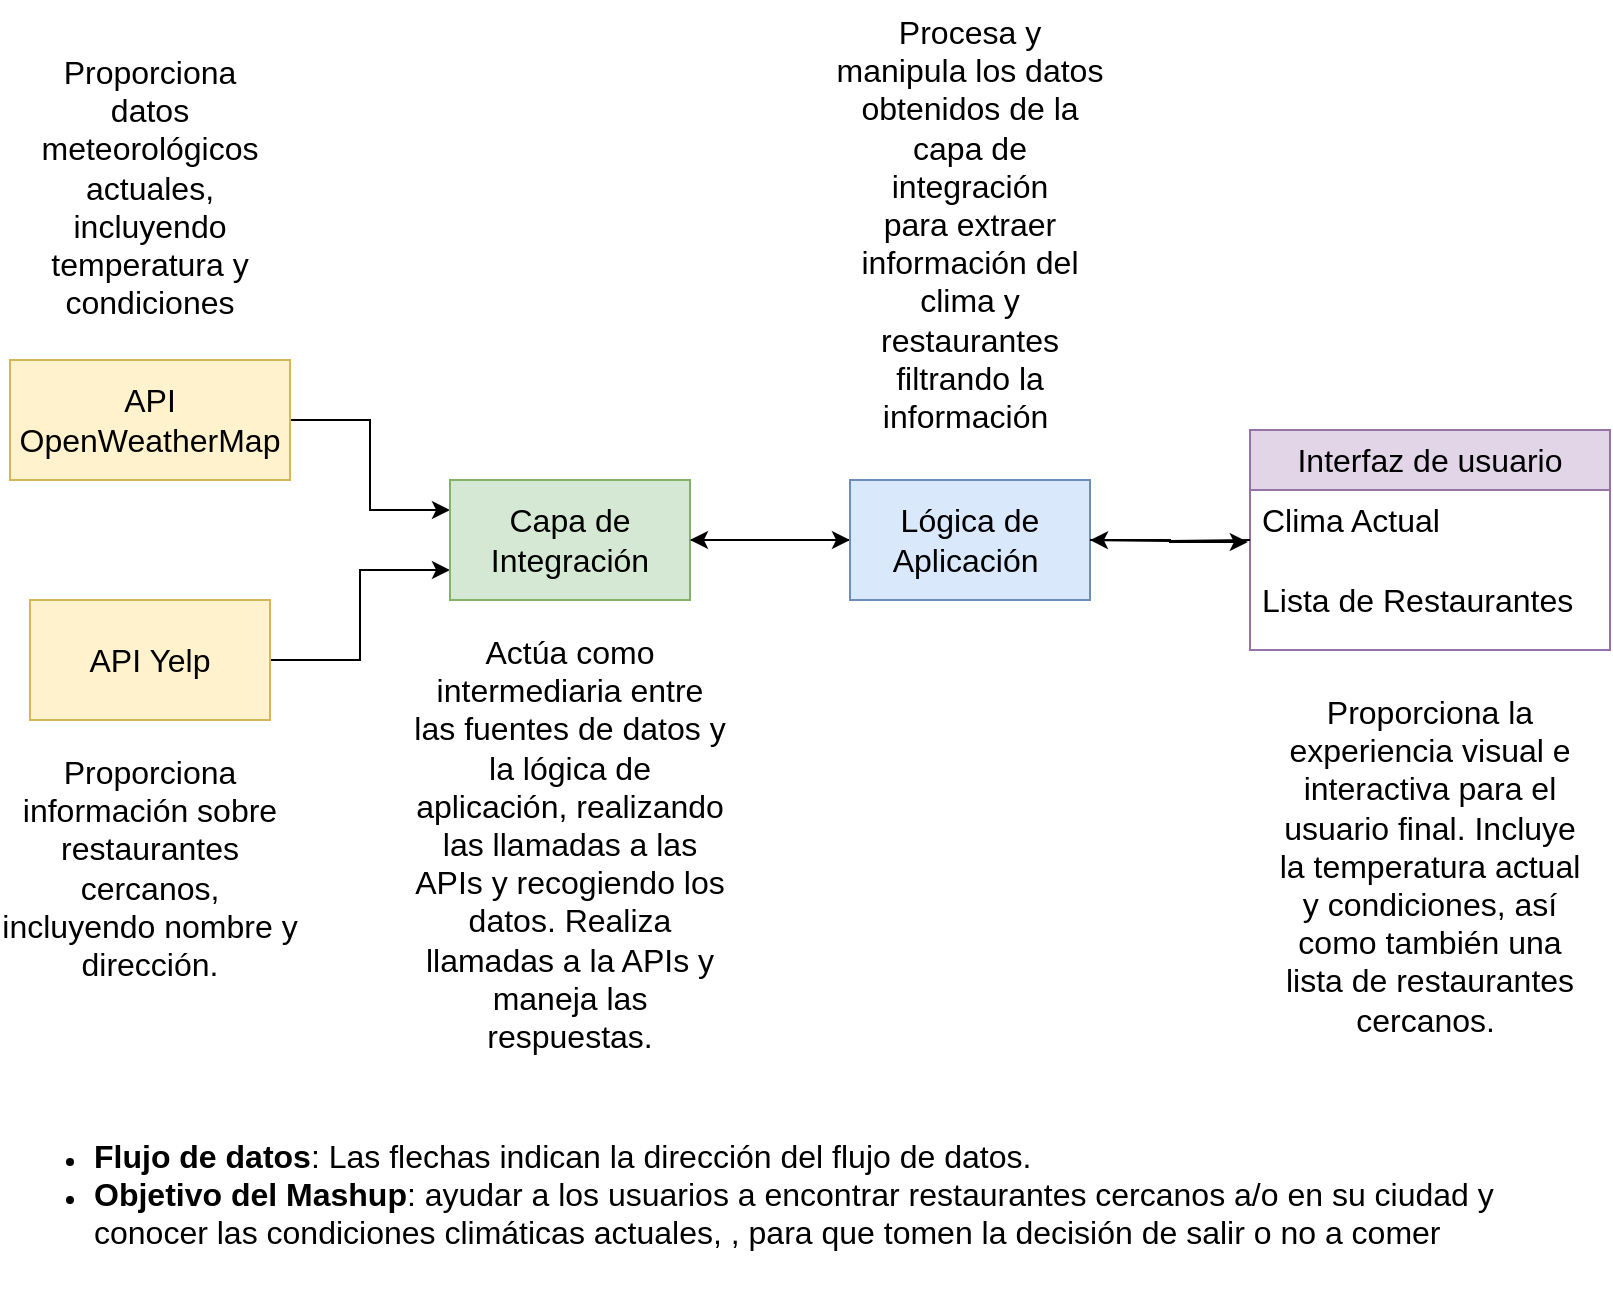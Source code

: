<mxfile version="24.8.6">
  <diagram name="Page-1" id="zpqSLGmbc37ruktpiQwq">
    <mxGraphModel dx="1173" dy="569" grid="1" gridSize="10" guides="1" tooltips="1" connect="1" arrows="1" fold="1" page="1" pageScale="1" pageWidth="850" pageHeight="1100" math="0" shadow="0">
      <root>
        <mxCell id="0" />
        <mxCell id="1" parent="0" />
        <mxCell id="tHBd0AY3MZ-OxSHpLEap-9" style="edgeStyle=orthogonalEdgeStyle;rounded=0;orthogonalLoop=1;jettySize=auto;html=1;exitX=1;exitY=0.5;exitDx=0;exitDy=0;entryX=0;entryY=0.25;entryDx=0;entryDy=0;" edge="1" parent="1" source="tHBd0AY3MZ-OxSHpLEap-1" target="tHBd0AY3MZ-OxSHpLEap-3">
          <mxGeometry relative="1" as="geometry" />
        </mxCell>
        <mxCell id="tHBd0AY3MZ-OxSHpLEap-1" value="&lt;span style=&quot;font-size:12.0pt;line-height:&lt;br/&gt;106%;font-family:&amp;quot;Arial Nova Light&amp;quot;,sans-serif;mso-fareast-font-family:Calibri;&lt;br/&gt;mso-bidi-font-family:Arial;mso-ansi-language:ES-MX;mso-fareast-language:EN-US;&lt;br/&gt;mso-bidi-language:AR-SA&quot; lang=&quot;ES-MX&quot;&gt;API OpenWeatherMap&lt;/span&gt;" style="rounded=0;whiteSpace=wrap;html=1;fillColor=#fff2cc;strokeColor=#d6b656;" vertex="1" parent="1">
          <mxGeometry x="20" y="220" width="140" height="60" as="geometry" />
        </mxCell>
        <mxCell id="tHBd0AY3MZ-OxSHpLEap-10" style="edgeStyle=orthogonalEdgeStyle;rounded=0;orthogonalLoop=1;jettySize=auto;html=1;exitX=1;exitY=0.5;exitDx=0;exitDy=0;entryX=0;entryY=0.75;entryDx=0;entryDy=0;" edge="1" parent="1" source="tHBd0AY3MZ-OxSHpLEap-2" target="tHBd0AY3MZ-OxSHpLEap-3">
          <mxGeometry relative="1" as="geometry" />
        </mxCell>
        <mxCell id="tHBd0AY3MZ-OxSHpLEap-2" value="&lt;span style=&quot;font-size:12.0pt;line-height:&lt;br/&gt;106%;font-family:&amp;quot;Arial Nova Light&amp;quot;,sans-serif;mso-fareast-font-family:Calibri;&lt;br/&gt;mso-bidi-font-family:Arial;mso-ansi-language:ES-MX;mso-fareast-language:EN-US;&lt;br/&gt;mso-bidi-language:AR-SA&quot; lang=&quot;ES-MX&quot;&gt;API Yelp&lt;/span&gt;" style="rounded=0;whiteSpace=wrap;html=1;fillColor=#fff2cc;strokeColor=#d6b656;" vertex="1" parent="1">
          <mxGeometry x="30" y="340" width="120" height="60" as="geometry" />
        </mxCell>
        <mxCell id="tHBd0AY3MZ-OxSHpLEap-11" style="edgeStyle=orthogonalEdgeStyle;rounded=0;orthogonalLoop=1;jettySize=auto;html=1;exitX=1;exitY=0.5;exitDx=0;exitDy=0;entryX=0;entryY=0.5;entryDx=0;entryDy=0;" edge="1" parent="1" source="tHBd0AY3MZ-OxSHpLEap-3" target="tHBd0AY3MZ-OxSHpLEap-4">
          <mxGeometry relative="1" as="geometry" />
        </mxCell>
        <mxCell id="tHBd0AY3MZ-OxSHpLEap-3" value="&lt;span style=&quot;font-size:12.0pt;line-height:&lt;br/&gt;106%;font-family:&amp;quot;Arial Nova Light&amp;quot;,sans-serif;mso-fareast-font-family:Calibri;&lt;br/&gt;mso-bidi-font-family:Arial;mso-ansi-language:ES-MX;mso-fareast-language:EN-US;&lt;br/&gt;mso-bidi-language:AR-SA&quot; lang=&quot;ES-MX&quot;&gt;Capa de Integración&lt;/span&gt;" style="rounded=0;whiteSpace=wrap;html=1;fillColor=#d5e8d4;strokeColor=#82b366;" vertex="1" parent="1">
          <mxGeometry x="240" y="280" width="120" height="60" as="geometry" />
        </mxCell>
        <mxCell id="tHBd0AY3MZ-OxSHpLEap-12" style="edgeStyle=orthogonalEdgeStyle;rounded=0;orthogonalLoop=1;jettySize=auto;html=1;exitX=0;exitY=0.5;exitDx=0;exitDy=0;entryX=1;entryY=0.5;entryDx=0;entryDy=0;" edge="1" parent="1" source="tHBd0AY3MZ-OxSHpLEap-4" target="tHBd0AY3MZ-OxSHpLEap-3">
          <mxGeometry relative="1" as="geometry" />
        </mxCell>
        <mxCell id="tHBd0AY3MZ-OxSHpLEap-4" value="&lt;span style=&quot;font-size:12.0pt;line-height:&lt;br/&gt;106%;font-family:&amp;quot;Arial Nova Light&amp;quot;,sans-serif;mso-fareast-font-family:Calibri;&lt;br/&gt;mso-bidi-font-family:Arial;mso-ansi-language:ES-MX;mso-fareast-language:EN-US;&lt;br/&gt;mso-bidi-language:AR-SA&quot; lang=&quot;ES-MX&quot;&gt;Lógica de Aplicación&amp;nbsp;&lt;/span&gt;" style="rounded=0;whiteSpace=wrap;html=1;fillColor=#dae8fc;strokeColor=#6c8ebf;" vertex="1" parent="1">
          <mxGeometry x="440" y="280" width="120" height="60" as="geometry" />
        </mxCell>
        <mxCell id="tHBd0AY3MZ-OxSHpLEap-5" value="&lt;span style=&quot;font-size:12.0pt;line-height:&lt;br/&gt;106%;font-family:&amp;quot;Arial Nova Light&amp;quot;,sans-serif;mso-fareast-font-family:Calibri;&lt;br/&gt;mso-bidi-font-family:Arial;mso-ansi-language:ES-MX;mso-fareast-language:EN-US;&lt;br/&gt;mso-bidi-language:AR-SA&quot; lang=&quot;ES-MX&quot;&gt;Interfaz de usuario&lt;/span&gt;" style="swimlane;fontStyle=0;childLayout=stackLayout;horizontal=1;startSize=30;horizontalStack=0;resizeParent=1;resizeParentMax=0;resizeLast=0;collapsible=1;marginBottom=0;whiteSpace=wrap;html=1;fillColor=#e1d5e7;strokeColor=#9673a6;" vertex="1" parent="1">
          <mxGeometry x="640" y="255" width="180" height="110" as="geometry" />
        </mxCell>
        <mxCell id="tHBd0AY3MZ-OxSHpLEap-6" value="&lt;span style=&quot;font-size:12.0pt;line-height:&lt;br/&gt;106%;font-family:&amp;quot;Arial Nova Light&amp;quot;,sans-serif;mso-fareast-font-family:Calibri;&lt;br/&gt;mso-bidi-font-family:Arial;mso-ansi-language:ES-MX;mso-fareast-language:EN-US;&lt;br/&gt;mso-bidi-language:AR-SA&quot; lang=&quot;ES-MX&quot;&gt;Clima Actual&lt;/span&gt;" style="text;strokeColor=none;fillColor=none;align=left;verticalAlign=middle;spacingLeft=4;spacingRight=4;overflow=hidden;points=[[0,0.5],[1,0.5]];portConstraint=eastwest;rotatable=0;whiteSpace=wrap;html=1;" vertex="1" parent="tHBd0AY3MZ-OxSHpLEap-5">
          <mxGeometry y="30" width="180" height="30" as="geometry" />
        </mxCell>
        <mxCell id="tHBd0AY3MZ-OxSHpLEap-7" value="&lt;span style=&quot;font-size:12.0pt;line-height:&lt;br/&gt;106%;font-family:&amp;quot;Arial Nova Light&amp;quot;,sans-serif;mso-fareast-font-family:Calibri;&lt;br/&gt;mso-bidi-font-family:Arial;mso-ansi-language:ES-MX;mso-fareast-language:EN-US;&lt;br/&gt;mso-bidi-language:AR-SA&quot; lang=&quot;ES-MX&quot;&gt;Lista de Restaurantes&lt;/span&gt;" style="text;strokeColor=none;fillColor=none;align=left;verticalAlign=middle;spacingLeft=4;spacingRight=4;overflow=hidden;points=[[0,0.5],[1,0.5]];portConstraint=eastwest;rotatable=0;whiteSpace=wrap;html=1;" vertex="1" parent="tHBd0AY3MZ-OxSHpLEap-5">
          <mxGeometry y="60" width="180" height="50" as="geometry" />
        </mxCell>
        <mxCell id="tHBd0AY3MZ-OxSHpLEap-13" style="edgeStyle=orthogonalEdgeStyle;rounded=0;orthogonalLoop=1;jettySize=auto;html=1;exitX=1;exitY=0.5;exitDx=0;exitDy=0;entryX=-0.006;entryY=-0.08;entryDx=0;entryDy=0;entryPerimeter=0;" edge="1" parent="1" source="tHBd0AY3MZ-OxSHpLEap-4" target="tHBd0AY3MZ-OxSHpLEap-7">
          <mxGeometry relative="1" as="geometry" />
        </mxCell>
        <mxCell id="tHBd0AY3MZ-OxSHpLEap-14" style="edgeStyle=orthogonalEdgeStyle;rounded=0;orthogonalLoop=1;jettySize=auto;html=1;entryX=1;entryY=0.5;entryDx=0;entryDy=0;" edge="1" parent="1" target="tHBd0AY3MZ-OxSHpLEap-4">
          <mxGeometry relative="1" as="geometry">
            <mxPoint x="640" y="310" as="sourcePoint" />
          </mxGeometry>
        </mxCell>
        <mxCell id="tHBd0AY3MZ-OxSHpLEap-15" value="&lt;span lang=&quot;ES-MX&quot; style=&quot;font-size:12.0pt;line-height:&lt;br/&gt;106%;font-family:&amp;quot;Arial Nova Light&amp;quot;,sans-serif;mso-fareast-font-family:Calibri;&lt;br/&gt;mso-bidi-font-family:Arial;mso-ansi-language:ES-MX;mso-fareast-language:EN-US;&lt;br/&gt;mso-bidi-language:AR-SA&quot;&gt;Proporciona información sobre restaurantes cercanos,&lt;br&gt;incluyendo nombre y dirección.&lt;/span&gt;" style="text;whiteSpace=wrap;html=1;align=center;" vertex="1" parent="1">
          <mxGeometry x="15" y="410" width="150" height="130" as="geometry" />
        </mxCell>
        <mxCell id="tHBd0AY3MZ-OxSHpLEap-16" value="&lt;span lang=&quot;ES-MX&quot; style=&quot;font-size:12.0pt;line-height:&lt;br/&gt;106%;font-family:&amp;quot;Arial Nova Light&amp;quot;,sans-serif;mso-fareast-font-family:Calibri;&lt;br/&gt;mso-bidi-font-family:Arial;mso-ansi-language:ES-MX;mso-fareast-language:EN-US;&lt;br/&gt;mso-bidi-language:AR-SA&quot;&gt;Proporciona datos meteorológicos actuales, incluyendo&lt;br&gt;temperatura y condiciones&lt;/span&gt;" style="text;whiteSpace=wrap;html=1;align=center;" vertex="1" parent="1">
          <mxGeometry x="30" y="60" width="120" height="150" as="geometry" />
        </mxCell>
        <mxCell id="tHBd0AY3MZ-OxSHpLEap-17" value="&lt;span lang=&quot;ES-MX&quot; style=&quot;font-size:12.0pt;line-height:&lt;br/&gt;106%;font-family:&amp;quot;Arial Nova Light&amp;quot;,sans-serif;mso-fareast-font-family:Calibri;&lt;br/&gt;mso-bidi-font-family:Arial;mso-ansi-language:ES-MX;mso-fareast-language:EN-US;&lt;br/&gt;mso-bidi-language:AR-SA&quot;&gt;Actúa como intermediaria entre las fuentes de datos y&lt;br&gt;la lógica de aplicación, realizando las llamadas a las APIs y recogiendo los&lt;br&gt;datos. Realiza llamadas a la APIs y maneja las respuestas.&lt;/span&gt;" style="text;whiteSpace=wrap;html=1;align=center;" vertex="1" parent="1">
          <mxGeometry x="220" y="350" width="160" height="230" as="geometry" />
        </mxCell>
        <mxCell id="tHBd0AY3MZ-OxSHpLEap-19" value="&lt;span lang=&quot;ES-MX&quot; style=&quot;font-size:12.0pt;line-height:&lt;br/&gt;106%;font-family:&amp;quot;Arial Nova Light&amp;quot;,sans-serif;mso-fareast-font-family:Calibri;&lt;br/&gt;mso-bidi-font-family:Arial;mso-ansi-language:ES-MX;mso-fareast-language:EN-US;&lt;br/&gt;mso-bidi-language:AR-SA&quot;&gt;Procesa y manipula los datos obtenidos de la capa de integración para&amp;nbsp;&lt;/span&gt;&lt;span style=&quot;background-color: initial; font-size: 12pt; font-family: &amp;quot;Arial Nova Light&amp;quot;, sans-serif;&quot;&gt;extraer información del clima y restaurantes filtrando la información&amp;nbsp;&lt;/span&gt;" style="text;whiteSpace=wrap;html=1;align=center;" vertex="1" parent="1">
          <mxGeometry x="430" y="40" width="140" height="60" as="geometry" />
        </mxCell>
        <mxCell id="tHBd0AY3MZ-OxSHpLEap-20" value="&lt;span lang=&quot;ES-MX&quot; style=&quot;font-size:12.0pt;line-height:&lt;br/&gt;106%;font-family:&amp;quot;Arial Nova Light&amp;quot;,sans-serif;mso-fareast-font-family:Calibri;&lt;br/&gt;mso-bidi-font-family:Arial;mso-ansi-language:ES-MX;mso-fareast-language:EN-US;&lt;br/&gt;mso-bidi-language:AR-SA&quot;&gt;Proporciona la experiencia visual e interactiva para el usuario final. Incluye la temperatura actual y condiciones, así como también una lista de restaurantes cercanos.&amp;nbsp;&lt;/span&gt;" style="text;whiteSpace=wrap;html=1;align=center;" vertex="1" parent="1">
          <mxGeometry x="650" y="380" width="160" height="170" as="geometry" />
        </mxCell>
        <mxCell id="tHBd0AY3MZ-OxSHpLEap-21" value="&lt;ul&gt;&lt;li&gt;&lt;span lang=&quot;ES-MX&quot; style=&quot;font-size:12.0pt;line-height:&lt;br/&gt;106%;font-family:&amp;quot;Arial Nova Light&amp;quot;,sans-serif;mso-fareast-font-family:Calibri;&lt;br/&gt;mso-bidi-font-family:Arial;mso-ansi-language:ES-MX;mso-fareast-language:EN-US;&lt;br/&gt;mso-bidi-language:AR-SA&quot;&gt;&lt;b&gt;Flujo de datos&lt;/b&gt;: Las flechas indican la dirección del flujo de datos.&amp;nbsp;&lt;/span&gt;&lt;/li&gt;&lt;li&gt;&lt;span lang=&quot;ES-MX&quot; style=&quot;font-size:12.0pt;line-height:&lt;br/&gt;106%;font-family:&amp;quot;Arial Nova Light&amp;quot;,sans-serif;mso-fareast-font-family:Calibri;&lt;br/&gt;mso-bidi-font-family:Arial;mso-ansi-language:ES-MX;mso-fareast-language:EN-US;&lt;br/&gt;mso-bidi-language:AR-SA&quot;&gt;&lt;b&gt;Objetivo del Mashup&lt;/b&gt;:&amp;nbsp;&lt;/span&gt;&lt;span style=&quot;font-family: &amp;quot;Arial Nova Light&amp;quot;, sans-serif; font-size: 12pt; background-color: initial;&quot;&gt;ayudar a los usuarios a encontrar restaurantes cercanos a/o en su ciudad y conocer las condiciones climáticas actuales,&amp;nbsp;&lt;/span&gt;&lt;span style=&quot;font-family: &amp;quot;Arial Nova Light&amp;quot;, sans-serif; font-size: 12pt; background-color: initial;&quot;&gt;, para que tomen la decisión de salir o no a comer&lt;/span&gt;&lt;/li&gt;&lt;/ul&gt;" style="text;whiteSpace=wrap;html=1;align=left;" vertex="1" parent="1">
          <mxGeometry x="20" y="590" width="800" height="100" as="geometry" />
        </mxCell>
      </root>
    </mxGraphModel>
  </diagram>
</mxfile>

